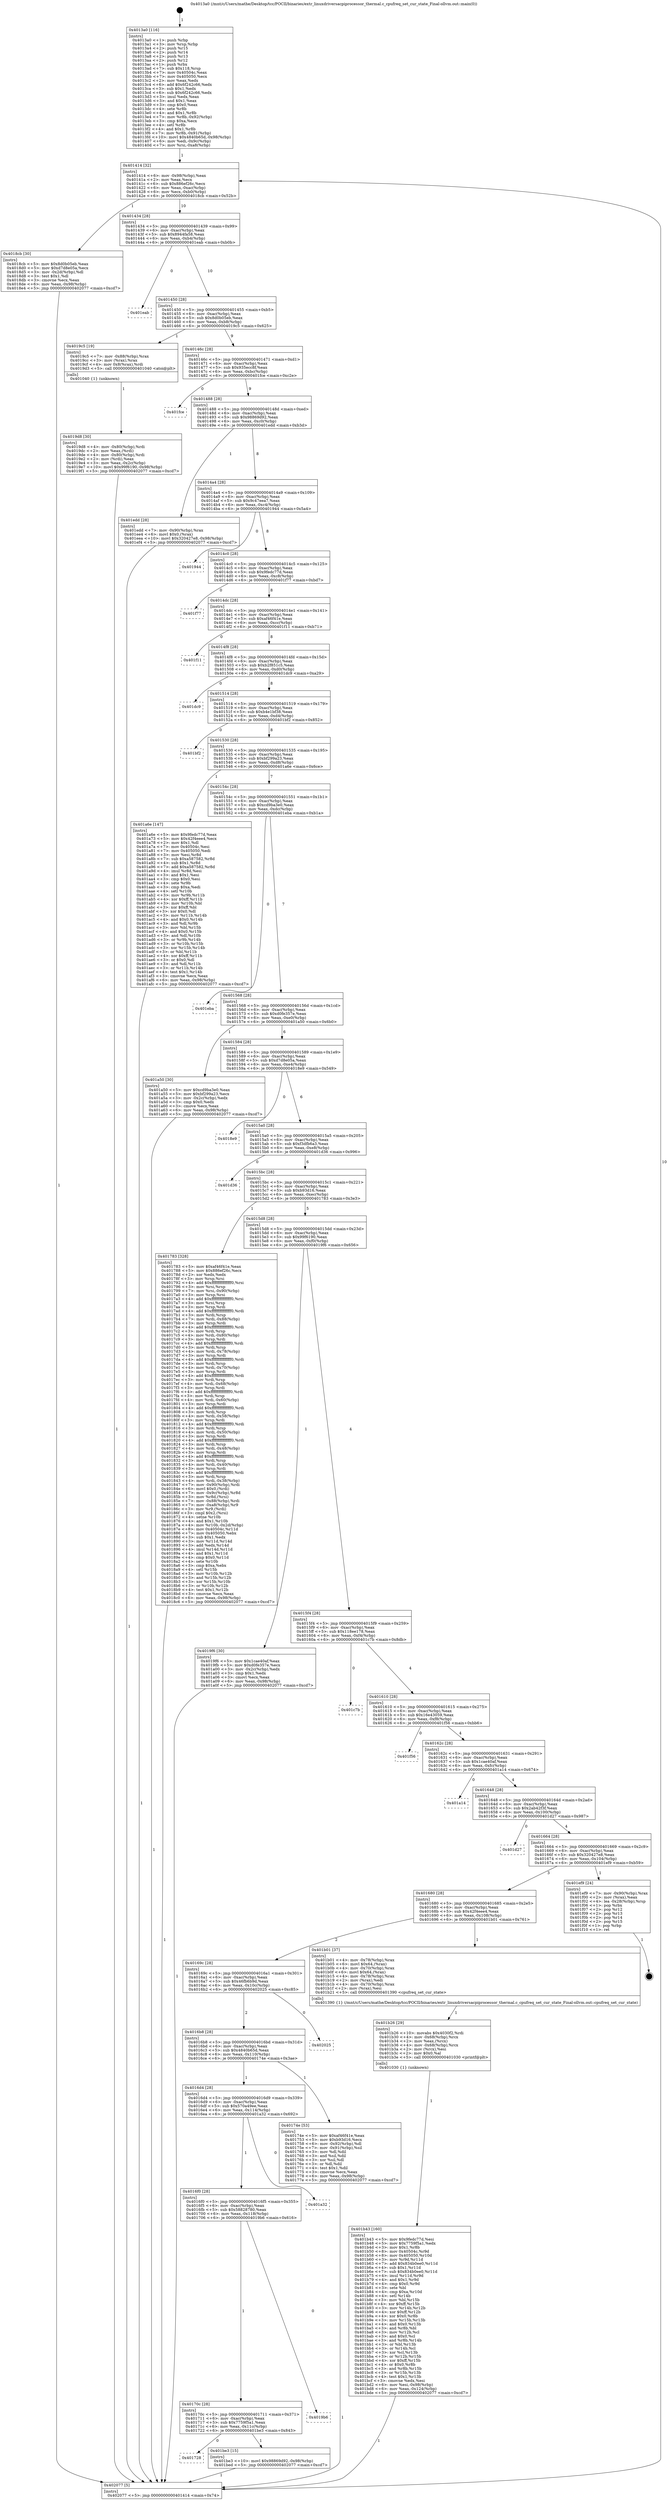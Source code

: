digraph "0x4013a0" {
  label = "0x4013a0 (/mnt/c/Users/mathe/Desktop/tcc/POCII/binaries/extr_linuxdriversacpiprocessor_thermal.c_cpufreq_set_cur_state_Final-ollvm.out::main(0))"
  labelloc = "t"
  node[shape=record]

  Entry [label="",width=0.3,height=0.3,shape=circle,fillcolor=black,style=filled]
  "0x401414" [label="{
     0x401414 [32]\l
     | [instrs]\l
     &nbsp;&nbsp;0x401414 \<+6\>: mov -0x98(%rbp),%eax\l
     &nbsp;&nbsp;0x40141a \<+2\>: mov %eax,%ecx\l
     &nbsp;&nbsp;0x40141c \<+6\>: sub $0x886ef26c,%ecx\l
     &nbsp;&nbsp;0x401422 \<+6\>: mov %eax,-0xac(%rbp)\l
     &nbsp;&nbsp;0x401428 \<+6\>: mov %ecx,-0xb0(%rbp)\l
     &nbsp;&nbsp;0x40142e \<+6\>: je 00000000004018cb \<main+0x52b\>\l
  }"]
  "0x4018cb" [label="{
     0x4018cb [30]\l
     | [instrs]\l
     &nbsp;&nbsp;0x4018cb \<+5\>: mov $0x8d0b05eb,%eax\l
     &nbsp;&nbsp;0x4018d0 \<+5\>: mov $0xd7d8e05a,%ecx\l
     &nbsp;&nbsp;0x4018d5 \<+3\>: mov -0x2d(%rbp),%dl\l
     &nbsp;&nbsp;0x4018d8 \<+3\>: test $0x1,%dl\l
     &nbsp;&nbsp;0x4018db \<+3\>: cmovne %ecx,%eax\l
     &nbsp;&nbsp;0x4018de \<+6\>: mov %eax,-0x98(%rbp)\l
     &nbsp;&nbsp;0x4018e4 \<+5\>: jmp 0000000000402077 \<main+0xcd7\>\l
  }"]
  "0x401434" [label="{
     0x401434 [28]\l
     | [instrs]\l
     &nbsp;&nbsp;0x401434 \<+5\>: jmp 0000000000401439 \<main+0x99\>\l
     &nbsp;&nbsp;0x401439 \<+6\>: mov -0xac(%rbp),%eax\l
     &nbsp;&nbsp;0x40143f \<+5\>: sub $0x8944fa58,%eax\l
     &nbsp;&nbsp;0x401444 \<+6\>: mov %eax,-0xb4(%rbp)\l
     &nbsp;&nbsp;0x40144a \<+6\>: je 0000000000401eab \<main+0xb0b\>\l
  }"]
  Exit [label="",width=0.3,height=0.3,shape=circle,fillcolor=black,style=filled,peripheries=2]
  "0x401eab" [label="{
     0x401eab\l
  }", style=dashed]
  "0x401450" [label="{
     0x401450 [28]\l
     | [instrs]\l
     &nbsp;&nbsp;0x401450 \<+5\>: jmp 0000000000401455 \<main+0xb5\>\l
     &nbsp;&nbsp;0x401455 \<+6\>: mov -0xac(%rbp),%eax\l
     &nbsp;&nbsp;0x40145b \<+5\>: sub $0x8d0b05eb,%eax\l
     &nbsp;&nbsp;0x401460 \<+6\>: mov %eax,-0xb8(%rbp)\l
     &nbsp;&nbsp;0x401466 \<+6\>: je 00000000004019c5 \<main+0x625\>\l
  }"]
  "0x401728" [label="{
     0x401728\l
  }", style=dashed]
  "0x4019c5" [label="{
     0x4019c5 [19]\l
     | [instrs]\l
     &nbsp;&nbsp;0x4019c5 \<+7\>: mov -0x88(%rbp),%rax\l
     &nbsp;&nbsp;0x4019cc \<+3\>: mov (%rax),%rax\l
     &nbsp;&nbsp;0x4019cf \<+4\>: mov 0x8(%rax),%rdi\l
     &nbsp;&nbsp;0x4019d3 \<+5\>: call 0000000000401040 \<atoi@plt\>\l
     | [calls]\l
     &nbsp;&nbsp;0x401040 \{1\} (unknown)\l
  }"]
  "0x40146c" [label="{
     0x40146c [28]\l
     | [instrs]\l
     &nbsp;&nbsp;0x40146c \<+5\>: jmp 0000000000401471 \<main+0xd1\>\l
     &nbsp;&nbsp;0x401471 \<+6\>: mov -0xac(%rbp),%eax\l
     &nbsp;&nbsp;0x401477 \<+5\>: sub $0x935ecc8f,%eax\l
     &nbsp;&nbsp;0x40147c \<+6\>: mov %eax,-0xbc(%rbp)\l
     &nbsp;&nbsp;0x401482 \<+6\>: je 0000000000401fce \<main+0xc2e\>\l
  }"]
  "0x401be3" [label="{
     0x401be3 [15]\l
     | [instrs]\l
     &nbsp;&nbsp;0x401be3 \<+10\>: movl $0x98869d92,-0x98(%rbp)\l
     &nbsp;&nbsp;0x401bed \<+5\>: jmp 0000000000402077 \<main+0xcd7\>\l
  }"]
  "0x401fce" [label="{
     0x401fce\l
  }", style=dashed]
  "0x401488" [label="{
     0x401488 [28]\l
     | [instrs]\l
     &nbsp;&nbsp;0x401488 \<+5\>: jmp 000000000040148d \<main+0xed\>\l
     &nbsp;&nbsp;0x40148d \<+6\>: mov -0xac(%rbp),%eax\l
     &nbsp;&nbsp;0x401493 \<+5\>: sub $0x98869d92,%eax\l
     &nbsp;&nbsp;0x401498 \<+6\>: mov %eax,-0xc0(%rbp)\l
     &nbsp;&nbsp;0x40149e \<+6\>: je 0000000000401edd \<main+0xb3d\>\l
  }"]
  "0x40170c" [label="{
     0x40170c [28]\l
     | [instrs]\l
     &nbsp;&nbsp;0x40170c \<+5\>: jmp 0000000000401711 \<main+0x371\>\l
     &nbsp;&nbsp;0x401711 \<+6\>: mov -0xac(%rbp),%eax\l
     &nbsp;&nbsp;0x401717 \<+5\>: sub $0x7759f5a1,%eax\l
     &nbsp;&nbsp;0x40171c \<+6\>: mov %eax,-0x11c(%rbp)\l
     &nbsp;&nbsp;0x401722 \<+6\>: je 0000000000401be3 \<main+0x843\>\l
  }"]
  "0x401edd" [label="{
     0x401edd [28]\l
     | [instrs]\l
     &nbsp;&nbsp;0x401edd \<+7\>: mov -0x90(%rbp),%rax\l
     &nbsp;&nbsp;0x401ee4 \<+6\>: movl $0x0,(%rax)\l
     &nbsp;&nbsp;0x401eea \<+10\>: movl $0x320427e8,-0x98(%rbp)\l
     &nbsp;&nbsp;0x401ef4 \<+5\>: jmp 0000000000402077 \<main+0xcd7\>\l
  }"]
  "0x4014a4" [label="{
     0x4014a4 [28]\l
     | [instrs]\l
     &nbsp;&nbsp;0x4014a4 \<+5\>: jmp 00000000004014a9 \<main+0x109\>\l
     &nbsp;&nbsp;0x4014a9 \<+6\>: mov -0xac(%rbp),%eax\l
     &nbsp;&nbsp;0x4014af \<+5\>: sub $0x9c47eea7,%eax\l
     &nbsp;&nbsp;0x4014b4 \<+6\>: mov %eax,-0xc4(%rbp)\l
     &nbsp;&nbsp;0x4014ba \<+6\>: je 0000000000401944 \<main+0x5a4\>\l
  }"]
  "0x4019b6" [label="{
     0x4019b6\l
  }", style=dashed]
  "0x401944" [label="{
     0x401944\l
  }", style=dashed]
  "0x4014c0" [label="{
     0x4014c0 [28]\l
     | [instrs]\l
     &nbsp;&nbsp;0x4014c0 \<+5\>: jmp 00000000004014c5 \<main+0x125\>\l
     &nbsp;&nbsp;0x4014c5 \<+6\>: mov -0xac(%rbp),%eax\l
     &nbsp;&nbsp;0x4014cb \<+5\>: sub $0x9fedc77d,%eax\l
     &nbsp;&nbsp;0x4014d0 \<+6\>: mov %eax,-0xc8(%rbp)\l
     &nbsp;&nbsp;0x4014d6 \<+6\>: je 0000000000401f77 \<main+0xbd7\>\l
  }"]
  "0x4016f0" [label="{
     0x4016f0 [28]\l
     | [instrs]\l
     &nbsp;&nbsp;0x4016f0 \<+5\>: jmp 00000000004016f5 \<main+0x355\>\l
     &nbsp;&nbsp;0x4016f5 \<+6\>: mov -0xac(%rbp),%eax\l
     &nbsp;&nbsp;0x4016fb \<+5\>: sub $0x58828780,%eax\l
     &nbsp;&nbsp;0x401700 \<+6\>: mov %eax,-0x118(%rbp)\l
     &nbsp;&nbsp;0x401706 \<+6\>: je 00000000004019b6 \<main+0x616\>\l
  }"]
  "0x401f77" [label="{
     0x401f77\l
  }", style=dashed]
  "0x4014dc" [label="{
     0x4014dc [28]\l
     | [instrs]\l
     &nbsp;&nbsp;0x4014dc \<+5\>: jmp 00000000004014e1 \<main+0x141\>\l
     &nbsp;&nbsp;0x4014e1 \<+6\>: mov -0xac(%rbp),%eax\l
     &nbsp;&nbsp;0x4014e7 \<+5\>: sub $0xaf46f41e,%eax\l
     &nbsp;&nbsp;0x4014ec \<+6\>: mov %eax,-0xcc(%rbp)\l
     &nbsp;&nbsp;0x4014f2 \<+6\>: je 0000000000401f11 \<main+0xb71\>\l
  }"]
  "0x401a32" [label="{
     0x401a32\l
  }", style=dashed]
  "0x401f11" [label="{
     0x401f11\l
  }", style=dashed]
  "0x4014f8" [label="{
     0x4014f8 [28]\l
     | [instrs]\l
     &nbsp;&nbsp;0x4014f8 \<+5\>: jmp 00000000004014fd \<main+0x15d\>\l
     &nbsp;&nbsp;0x4014fd \<+6\>: mov -0xac(%rbp),%eax\l
     &nbsp;&nbsp;0x401503 \<+5\>: sub $0xb2f851c5,%eax\l
     &nbsp;&nbsp;0x401508 \<+6\>: mov %eax,-0xd0(%rbp)\l
     &nbsp;&nbsp;0x40150e \<+6\>: je 0000000000401dc9 \<main+0xa29\>\l
  }"]
  "0x401b43" [label="{
     0x401b43 [160]\l
     | [instrs]\l
     &nbsp;&nbsp;0x401b43 \<+5\>: mov $0x9fedc77d,%esi\l
     &nbsp;&nbsp;0x401b48 \<+5\>: mov $0x7759f5a1,%edx\l
     &nbsp;&nbsp;0x401b4d \<+3\>: mov $0x1,%r8b\l
     &nbsp;&nbsp;0x401b50 \<+8\>: mov 0x40504c,%r9d\l
     &nbsp;&nbsp;0x401b58 \<+8\>: mov 0x405050,%r10d\l
     &nbsp;&nbsp;0x401b60 \<+3\>: mov %r9d,%r11d\l
     &nbsp;&nbsp;0x401b63 \<+7\>: add $0x834b0ee0,%r11d\l
     &nbsp;&nbsp;0x401b6a \<+4\>: sub $0x1,%r11d\l
     &nbsp;&nbsp;0x401b6e \<+7\>: sub $0x834b0ee0,%r11d\l
     &nbsp;&nbsp;0x401b75 \<+4\>: imul %r11d,%r9d\l
     &nbsp;&nbsp;0x401b79 \<+4\>: and $0x1,%r9d\l
     &nbsp;&nbsp;0x401b7d \<+4\>: cmp $0x0,%r9d\l
     &nbsp;&nbsp;0x401b81 \<+3\>: sete %bl\l
     &nbsp;&nbsp;0x401b84 \<+4\>: cmp $0xa,%r10d\l
     &nbsp;&nbsp;0x401b88 \<+4\>: setl %r14b\l
     &nbsp;&nbsp;0x401b8c \<+3\>: mov %bl,%r15b\l
     &nbsp;&nbsp;0x401b8f \<+4\>: xor $0xff,%r15b\l
     &nbsp;&nbsp;0x401b93 \<+3\>: mov %r14b,%r12b\l
     &nbsp;&nbsp;0x401b96 \<+4\>: xor $0xff,%r12b\l
     &nbsp;&nbsp;0x401b9a \<+4\>: xor $0x0,%r8b\l
     &nbsp;&nbsp;0x401b9e \<+3\>: mov %r15b,%r13b\l
     &nbsp;&nbsp;0x401ba1 \<+4\>: and $0x0,%r13b\l
     &nbsp;&nbsp;0x401ba5 \<+3\>: and %r8b,%bl\l
     &nbsp;&nbsp;0x401ba8 \<+3\>: mov %r12b,%cl\l
     &nbsp;&nbsp;0x401bab \<+3\>: and $0x0,%cl\l
     &nbsp;&nbsp;0x401bae \<+3\>: and %r8b,%r14b\l
     &nbsp;&nbsp;0x401bb1 \<+3\>: or %bl,%r13b\l
     &nbsp;&nbsp;0x401bb4 \<+3\>: or %r14b,%cl\l
     &nbsp;&nbsp;0x401bb7 \<+3\>: xor %cl,%r13b\l
     &nbsp;&nbsp;0x401bba \<+3\>: or %r12b,%r15b\l
     &nbsp;&nbsp;0x401bbd \<+4\>: xor $0xff,%r15b\l
     &nbsp;&nbsp;0x401bc1 \<+4\>: or $0x0,%r8b\l
     &nbsp;&nbsp;0x401bc5 \<+3\>: and %r8b,%r15b\l
     &nbsp;&nbsp;0x401bc8 \<+3\>: or %r15b,%r13b\l
     &nbsp;&nbsp;0x401bcb \<+4\>: test $0x1,%r13b\l
     &nbsp;&nbsp;0x401bcf \<+3\>: cmovne %edx,%esi\l
     &nbsp;&nbsp;0x401bd2 \<+6\>: mov %esi,-0x98(%rbp)\l
     &nbsp;&nbsp;0x401bd8 \<+6\>: mov %eax,-0x124(%rbp)\l
     &nbsp;&nbsp;0x401bde \<+5\>: jmp 0000000000402077 \<main+0xcd7\>\l
  }"]
  "0x401dc9" [label="{
     0x401dc9\l
  }", style=dashed]
  "0x401514" [label="{
     0x401514 [28]\l
     | [instrs]\l
     &nbsp;&nbsp;0x401514 \<+5\>: jmp 0000000000401519 \<main+0x179\>\l
     &nbsp;&nbsp;0x401519 \<+6\>: mov -0xac(%rbp),%eax\l
     &nbsp;&nbsp;0x40151f \<+5\>: sub $0xb4e1bf38,%eax\l
     &nbsp;&nbsp;0x401524 \<+6\>: mov %eax,-0xd4(%rbp)\l
     &nbsp;&nbsp;0x40152a \<+6\>: je 0000000000401bf2 \<main+0x852\>\l
  }"]
  "0x401b26" [label="{
     0x401b26 [29]\l
     | [instrs]\l
     &nbsp;&nbsp;0x401b26 \<+10\>: movabs $0x4030f2,%rdi\l
     &nbsp;&nbsp;0x401b30 \<+4\>: mov -0x68(%rbp),%rcx\l
     &nbsp;&nbsp;0x401b34 \<+2\>: mov %eax,(%rcx)\l
     &nbsp;&nbsp;0x401b36 \<+4\>: mov -0x68(%rbp),%rcx\l
     &nbsp;&nbsp;0x401b3a \<+2\>: mov (%rcx),%esi\l
     &nbsp;&nbsp;0x401b3c \<+2\>: mov $0x0,%al\l
     &nbsp;&nbsp;0x401b3e \<+5\>: call 0000000000401030 \<printf@plt\>\l
     | [calls]\l
     &nbsp;&nbsp;0x401030 \{1\} (unknown)\l
  }"]
  "0x401bf2" [label="{
     0x401bf2\l
  }", style=dashed]
  "0x401530" [label="{
     0x401530 [28]\l
     | [instrs]\l
     &nbsp;&nbsp;0x401530 \<+5\>: jmp 0000000000401535 \<main+0x195\>\l
     &nbsp;&nbsp;0x401535 \<+6\>: mov -0xac(%rbp),%eax\l
     &nbsp;&nbsp;0x40153b \<+5\>: sub $0xbf299a23,%eax\l
     &nbsp;&nbsp;0x401540 \<+6\>: mov %eax,-0xd8(%rbp)\l
     &nbsp;&nbsp;0x401546 \<+6\>: je 0000000000401a6e \<main+0x6ce\>\l
  }"]
  "0x4019d8" [label="{
     0x4019d8 [30]\l
     | [instrs]\l
     &nbsp;&nbsp;0x4019d8 \<+4\>: mov -0x80(%rbp),%rdi\l
     &nbsp;&nbsp;0x4019dc \<+2\>: mov %eax,(%rdi)\l
     &nbsp;&nbsp;0x4019de \<+4\>: mov -0x80(%rbp),%rdi\l
     &nbsp;&nbsp;0x4019e2 \<+2\>: mov (%rdi),%eax\l
     &nbsp;&nbsp;0x4019e4 \<+3\>: mov %eax,-0x2c(%rbp)\l
     &nbsp;&nbsp;0x4019e7 \<+10\>: movl $0x99f6190,-0x98(%rbp)\l
     &nbsp;&nbsp;0x4019f1 \<+5\>: jmp 0000000000402077 \<main+0xcd7\>\l
  }"]
  "0x401a6e" [label="{
     0x401a6e [147]\l
     | [instrs]\l
     &nbsp;&nbsp;0x401a6e \<+5\>: mov $0x9fedc77d,%eax\l
     &nbsp;&nbsp;0x401a73 \<+5\>: mov $0x42f4eee4,%ecx\l
     &nbsp;&nbsp;0x401a78 \<+2\>: mov $0x1,%dl\l
     &nbsp;&nbsp;0x401a7a \<+7\>: mov 0x40504c,%esi\l
     &nbsp;&nbsp;0x401a81 \<+7\>: mov 0x405050,%edi\l
     &nbsp;&nbsp;0x401a88 \<+3\>: mov %esi,%r8d\l
     &nbsp;&nbsp;0x401a8b \<+7\>: sub $0xa587582,%r8d\l
     &nbsp;&nbsp;0x401a92 \<+4\>: sub $0x1,%r8d\l
     &nbsp;&nbsp;0x401a96 \<+7\>: add $0xa587582,%r8d\l
     &nbsp;&nbsp;0x401a9d \<+4\>: imul %r8d,%esi\l
     &nbsp;&nbsp;0x401aa1 \<+3\>: and $0x1,%esi\l
     &nbsp;&nbsp;0x401aa4 \<+3\>: cmp $0x0,%esi\l
     &nbsp;&nbsp;0x401aa7 \<+4\>: sete %r9b\l
     &nbsp;&nbsp;0x401aab \<+3\>: cmp $0xa,%edi\l
     &nbsp;&nbsp;0x401aae \<+4\>: setl %r10b\l
     &nbsp;&nbsp;0x401ab2 \<+3\>: mov %r9b,%r11b\l
     &nbsp;&nbsp;0x401ab5 \<+4\>: xor $0xff,%r11b\l
     &nbsp;&nbsp;0x401ab9 \<+3\>: mov %r10b,%bl\l
     &nbsp;&nbsp;0x401abc \<+3\>: xor $0xff,%bl\l
     &nbsp;&nbsp;0x401abf \<+3\>: xor $0x0,%dl\l
     &nbsp;&nbsp;0x401ac2 \<+3\>: mov %r11b,%r14b\l
     &nbsp;&nbsp;0x401ac5 \<+4\>: and $0x0,%r14b\l
     &nbsp;&nbsp;0x401ac9 \<+3\>: and %dl,%r9b\l
     &nbsp;&nbsp;0x401acc \<+3\>: mov %bl,%r15b\l
     &nbsp;&nbsp;0x401acf \<+4\>: and $0x0,%r15b\l
     &nbsp;&nbsp;0x401ad3 \<+3\>: and %dl,%r10b\l
     &nbsp;&nbsp;0x401ad6 \<+3\>: or %r9b,%r14b\l
     &nbsp;&nbsp;0x401ad9 \<+3\>: or %r10b,%r15b\l
     &nbsp;&nbsp;0x401adc \<+3\>: xor %r15b,%r14b\l
     &nbsp;&nbsp;0x401adf \<+3\>: or %bl,%r11b\l
     &nbsp;&nbsp;0x401ae2 \<+4\>: xor $0xff,%r11b\l
     &nbsp;&nbsp;0x401ae6 \<+3\>: or $0x0,%dl\l
     &nbsp;&nbsp;0x401ae9 \<+3\>: and %dl,%r11b\l
     &nbsp;&nbsp;0x401aec \<+3\>: or %r11b,%r14b\l
     &nbsp;&nbsp;0x401aef \<+4\>: test $0x1,%r14b\l
     &nbsp;&nbsp;0x401af3 \<+3\>: cmovne %ecx,%eax\l
     &nbsp;&nbsp;0x401af6 \<+6\>: mov %eax,-0x98(%rbp)\l
     &nbsp;&nbsp;0x401afc \<+5\>: jmp 0000000000402077 \<main+0xcd7\>\l
  }"]
  "0x40154c" [label="{
     0x40154c [28]\l
     | [instrs]\l
     &nbsp;&nbsp;0x40154c \<+5\>: jmp 0000000000401551 \<main+0x1b1\>\l
     &nbsp;&nbsp;0x401551 \<+6\>: mov -0xac(%rbp),%eax\l
     &nbsp;&nbsp;0x401557 \<+5\>: sub $0xcd9ba3e0,%eax\l
     &nbsp;&nbsp;0x40155c \<+6\>: mov %eax,-0xdc(%rbp)\l
     &nbsp;&nbsp;0x401562 \<+6\>: je 0000000000401eba \<main+0xb1a\>\l
  }"]
  "0x4013a0" [label="{
     0x4013a0 [116]\l
     | [instrs]\l
     &nbsp;&nbsp;0x4013a0 \<+1\>: push %rbp\l
     &nbsp;&nbsp;0x4013a1 \<+3\>: mov %rsp,%rbp\l
     &nbsp;&nbsp;0x4013a4 \<+2\>: push %r15\l
     &nbsp;&nbsp;0x4013a6 \<+2\>: push %r14\l
     &nbsp;&nbsp;0x4013a8 \<+2\>: push %r13\l
     &nbsp;&nbsp;0x4013aa \<+2\>: push %r12\l
     &nbsp;&nbsp;0x4013ac \<+1\>: push %rbx\l
     &nbsp;&nbsp;0x4013ad \<+7\>: sub $0x118,%rsp\l
     &nbsp;&nbsp;0x4013b4 \<+7\>: mov 0x40504c,%eax\l
     &nbsp;&nbsp;0x4013bb \<+7\>: mov 0x405050,%ecx\l
     &nbsp;&nbsp;0x4013c2 \<+2\>: mov %eax,%edx\l
     &nbsp;&nbsp;0x4013c4 \<+6\>: add $0x6f242c66,%edx\l
     &nbsp;&nbsp;0x4013ca \<+3\>: sub $0x1,%edx\l
     &nbsp;&nbsp;0x4013cd \<+6\>: sub $0x6f242c66,%edx\l
     &nbsp;&nbsp;0x4013d3 \<+3\>: imul %edx,%eax\l
     &nbsp;&nbsp;0x4013d6 \<+3\>: and $0x1,%eax\l
     &nbsp;&nbsp;0x4013d9 \<+3\>: cmp $0x0,%eax\l
     &nbsp;&nbsp;0x4013dc \<+4\>: sete %r8b\l
     &nbsp;&nbsp;0x4013e0 \<+4\>: and $0x1,%r8b\l
     &nbsp;&nbsp;0x4013e4 \<+7\>: mov %r8b,-0x92(%rbp)\l
     &nbsp;&nbsp;0x4013eb \<+3\>: cmp $0xa,%ecx\l
     &nbsp;&nbsp;0x4013ee \<+4\>: setl %r8b\l
     &nbsp;&nbsp;0x4013f2 \<+4\>: and $0x1,%r8b\l
     &nbsp;&nbsp;0x4013f6 \<+7\>: mov %r8b,-0x91(%rbp)\l
     &nbsp;&nbsp;0x4013fd \<+10\>: movl $0x4840b65d,-0x98(%rbp)\l
     &nbsp;&nbsp;0x401407 \<+6\>: mov %edi,-0x9c(%rbp)\l
     &nbsp;&nbsp;0x40140d \<+7\>: mov %rsi,-0xa8(%rbp)\l
  }"]
  "0x401eba" [label="{
     0x401eba\l
  }", style=dashed]
  "0x401568" [label="{
     0x401568 [28]\l
     | [instrs]\l
     &nbsp;&nbsp;0x401568 \<+5\>: jmp 000000000040156d \<main+0x1cd\>\l
     &nbsp;&nbsp;0x40156d \<+6\>: mov -0xac(%rbp),%eax\l
     &nbsp;&nbsp;0x401573 \<+5\>: sub $0xd0fe357e,%eax\l
     &nbsp;&nbsp;0x401578 \<+6\>: mov %eax,-0xe0(%rbp)\l
     &nbsp;&nbsp;0x40157e \<+6\>: je 0000000000401a50 \<main+0x6b0\>\l
  }"]
  "0x402077" [label="{
     0x402077 [5]\l
     | [instrs]\l
     &nbsp;&nbsp;0x402077 \<+5\>: jmp 0000000000401414 \<main+0x74\>\l
  }"]
  "0x401a50" [label="{
     0x401a50 [30]\l
     | [instrs]\l
     &nbsp;&nbsp;0x401a50 \<+5\>: mov $0xcd9ba3e0,%eax\l
     &nbsp;&nbsp;0x401a55 \<+5\>: mov $0xbf299a23,%ecx\l
     &nbsp;&nbsp;0x401a5a \<+3\>: mov -0x2c(%rbp),%edx\l
     &nbsp;&nbsp;0x401a5d \<+3\>: cmp $0x0,%edx\l
     &nbsp;&nbsp;0x401a60 \<+3\>: cmove %ecx,%eax\l
     &nbsp;&nbsp;0x401a63 \<+6\>: mov %eax,-0x98(%rbp)\l
     &nbsp;&nbsp;0x401a69 \<+5\>: jmp 0000000000402077 \<main+0xcd7\>\l
  }"]
  "0x401584" [label="{
     0x401584 [28]\l
     | [instrs]\l
     &nbsp;&nbsp;0x401584 \<+5\>: jmp 0000000000401589 \<main+0x1e9\>\l
     &nbsp;&nbsp;0x401589 \<+6\>: mov -0xac(%rbp),%eax\l
     &nbsp;&nbsp;0x40158f \<+5\>: sub $0xd7d8e05a,%eax\l
     &nbsp;&nbsp;0x401594 \<+6\>: mov %eax,-0xe4(%rbp)\l
     &nbsp;&nbsp;0x40159a \<+6\>: je 00000000004018e9 \<main+0x549\>\l
  }"]
  "0x4016d4" [label="{
     0x4016d4 [28]\l
     | [instrs]\l
     &nbsp;&nbsp;0x4016d4 \<+5\>: jmp 00000000004016d9 \<main+0x339\>\l
     &nbsp;&nbsp;0x4016d9 \<+6\>: mov -0xac(%rbp),%eax\l
     &nbsp;&nbsp;0x4016df \<+5\>: sub $0x570a49ee,%eax\l
     &nbsp;&nbsp;0x4016e4 \<+6\>: mov %eax,-0x114(%rbp)\l
     &nbsp;&nbsp;0x4016ea \<+6\>: je 0000000000401a32 \<main+0x692\>\l
  }"]
  "0x4018e9" [label="{
     0x4018e9\l
  }", style=dashed]
  "0x4015a0" [label="{
     0x4015a0 [28]\l
     | [instrs]\l
     &nbsp;&nbsp;0x4015a0 \<+5\>: jmp 00000000004015a5 \<main+0x205\>\l
     &nbsp;&nbsp;0x4015a5 \<+6\>: mov -0xac(%rbp),%eax\l
     &nbsp;&nbsp;0x4015ab \<+5\>: sub $0xf3dfb6a3,%eax\l
     &nbsp;&nbsp;0x4015b0 \<+6\>: mov %eax,-0xe8(%rbp)\l
     &nbsp;&nbsp;0x4015b6 \<+6\>: je 0000000000401d36 \<main+0x996\>\l
  }"]
  "0x40174e" [label="{
     0x40174e [53]\l
     | [instrs]\l
     &nbsp;&nbsp;0x40174e \<+5\>: mov $0xaf46f41e,%eax\l
     &nbsp;&nbsp;0x401753 \<+5\>: mov $0xb93d16,%ecx\l
     &nbsp;&nbsp;0x401758 \<+6\>: mov -0x92(%rbp),%dl\l
     &nbsp;&nbsp;0x40175e \<+7\>: mov -0x91(%rbp),%sil\l
     &nbsp;&nbsp;0x401765 \<+3\>: mov %dl,%dil\l
     &nbsp;&nbsp;0x401768 \<+3\>: and %sil,%dil\l
     &nbsp;&nbsp;0x40176b \<+3\>: xor %sil,%dl\l
     &nbsp;&nbsp;0x40176e \<+3\>: or %dl,%dil\l
     &nbsp;&nbsp;0x401771 \<+4\>: test $0x1,%dil\l
     &nbsp;&nbsp;0x401775 \<+3\>: cmovne %ecx,%eax\l
     &nbsp;&nbsp;0x401778 \<+6\>: mov %eax,-0x98(%rbp)\l
     &nbsp;&nbsp;0x40177e \<+5\>: jmp 0000000000402077 \<main+0xcd7\>\l
  }"]
  "0x401d36" [label="{
     0x401d36\l
  }", style=dashed]
  "0x4015bc" [label="{
     0x4015bc [28]\l
     | [instrs]\l
     &nbsp;&nbsp;0x4015bc \<+5\>: jmp 00000000004015c1 \<main+0x221\>\l
     &nbsp;&nbsp;0x4015c1 \<+6\>: mov -0xac(%rbp),%eax\l
     &nbsp;&nbsp;0x4015c7 \<+5\>: sub $0xb93d16,%eax\l
     &nbsp;&nbsp;0x4015cc \<+6\>: mov %eax,-0xec(%rbp)\l
     &nbsp;&nbsp;0x4015d2 \<+6\>: je 0000000000401783 \<main+0x3e3\>\l
  }"]
  "0x4016b8" [label="{
     0x4016b8 [28]\l
     | [instrs]\l
     &nbsp;&nbsp;0x4016b8 \<+5\>: jmp 00000000004016bd \<main+0x31d\>\l
     &nbsp;&nbsp;0x4016bd \<+6\>: mov -0xac(%rbp),%eax\l
     &nbsp;&nbsp;0x4016c3 \<+5\>: sub $0x4840b65d,%eax\l
     &nbsp;&nbsp;0x4016c8 \<+6\>: mov %eax,-0x110(%rbp)\l
     &nbsp;&nbsp;0x4016ce \<+6\>: je 000000000040174e \<main+0x3ae\>\l
  }"]
  "0x401783" [label="{
     0x401783 [328]\l
     | [instrs]\l
     &nbsp;&nbsp;0x401783 \<+5\>: mov $0xaf46f41e,%eax\l
     &nbsp;&nbsp;0x401788 \<+5\>: mov $0x886ef26c,%ecx\l
     &nbsp;&nbsp;0x40178d \<+2\>: xor %edx,%edx\l
     &nbsp;&nbsp;0x40178f \<+3\>: mov %rsp,%rsi\l
     &nbsp;&nbsp;0x401792 \<+4\>: add $0xfffffffffffffff0,%rsi\l
     &nbsp;&nbsp;0x401796 \<+3\>: mov %rsi,%rsp\l
     &nbsp;&nbsp;0x401799 \<+7\>: mov %rsi,-0x90(%rbp)\l
     &nbsp;&nbsp;0x4017a0 \<+3\>: mov %rsp,%rsi\l
     &nbsp;&nbsp;0x4017a3 \<+4\>: add $0xfffffffffffffff0,%rsi\l
     &nbsp;&nbsp;0x4017a7 \<+3\>: mov %rsi,%rsp\l
     &nbsp;&nbsp;0x4017aa \<+3\>: mov %rsp,%rdi\l
     &nbsp;&nbsp;0x4017ad \<+4\>: add $0xfffffffffffffff0,%rdi\l
     &nbsp;&nbsp;0x4017b1 \<+3\>: mov %rdi,%rsp\l
     &nbsp;&nbsp;0x4017b4 \<+7\>: mov %rdi,-0x88(%rbp)\l
     &nbsp;&nbsp;0x4017bb \<+3\>: mov %rsp,%rdi\l
     &nbsp;&nbsp;0x4017be \<+4\>: add $0xfffffffffffffff0,%rdi\l
     &nbsp;&nbsp;0x4017c2 \<+3\>: mov %rdi,%rsp\l
     &nbsp;&nbsp;0x4017c5 \<+4\>: mov %rdi,-0x80(%rbp)\l
     &nbsp;&nbsp;0x4017c9 \<+3\>: mov %rsp,%rdi\l
     &nbsp;&nbsp;0x4017cc \<+4\>: add $0xfffffffffffffff0,%rdi\l
     &nbsp;&nbsp;0x4017d0 \<+3\>: mov %rdi,%rsp\l
     &nbsp;&nbsp;0x4017d3 \<+4\>: mov %rdi,-0x78(%rbp)\l
     &nbsp;&nbsp;0x4017d7 \<+3\>: mov %rsp,%rdi\l
     &nbsp;&nbsp;0x4017da \<+4\>: add $0xfffffffffffffff0,%rdi\l
     &nbsp;&nbsp;0x4017de \<+3\>: mov %rdi,%rsp\l
     &nbsp;&nbsp;0x4017e1 \<+4\>: mov %rdi,-0x70(%rbp)\l
     &nbsp;&nbsp;0x4017e5 \<+3\>: mov %rsp,%rdi\l
     &nbsp;&nbsp;0x4017e8 \<+4\>: add $0xfffffffffffffff0,%rdi\l
     &nbsp;&nbsp;0x4017ec \<+3\>: mov %rdi,%rsp\l
     &nbsp;&nbsp;0x4017ef \<+4\>: mov %rdi,-0x68(%rbp)\l
     &nbsp;&nbsp;0x4017f3 \<+3\>: mov %rsp,%rdi\l
     &nbsp;&nbsp;0x4017f6 \<+4\>: add $0xfffffffffffffff0,%rdi\l
     &nbsp;&nbsp;0x4017fa \<+3\>: mov %rdi,%rsp\l
     &nbsp;&nbsp;0x4017fd \<+4\>: mov %rdi,-0x60(%rbp)\l
     &nbsp;&nbsp;0x401801 \<+3\>: mov %rsp,%rdi\l
     &nbsp;&nbsp;0x401804 \<+4\>: add $0xfffffffffffffff0,%rdi\l
     &nbsp;&nbsp;0x401808 \<+3\>: mov %rdi,%rsp\l
     &nbsp;&nbsp;0x40180b \<+4\>: mov %rdi,-0x58(%rbp)\l
     &nbsp;&nbsp;0x40180f \<+3\>: mov %rsp,%rdi\l
     &nbsp;&nbsp;0x401812 \<+4\>: add $0xfffffffffffffff0,%rdi\l
     &nbsp;&nbsp;0x401816 \<+3\>: mov %rdi,%rsp\l
     &nbsp;&nbsp;0x401819 \<+4\>: mov %rdi,-0x50(%rbp)\l
     &nbsp;&nbsp;0x40181d \<+3\>: mov %rsp,%rdi\l
     &nbsp;&nbsp;0x401820 \<+4\>: add $0xfffffffffffffff0,%rdi\l
     &nbsp;&nbsp;0x401824 \<+3\>: mov %rdi,%rsp\l
     &nbsp;&nbsp;0x401827 \<+4\>: mov %rdi,-0x48(%rbp)\l
     &nbsp;&nbsp;0x40182b \<+3\>: mov %rsp,%rdi\l
     &nbsp;&nbsp;0x40182e \<+4\>: add $0xfffffffffffffff0,%rdi\l
     &nbsp;&nbsp;0x401832 \<+3\>: mov %rdi,%rsp\l
     &nbsp;&nbsp;0x401835 \<+4\>: mov %rdi,-0x40(%rbp)\l
     &nbsp;&nbsp;0x401839 \<+3\>: mov %rsp,%rdi\l
     &nbsp;&nbsp;0x40183c \<+4\>: add $0xfffffffffffffff0,%rdi\l
     &nbsp;&nbsp;0x401840 \<+3\>: mov %rdi,%rsp\l
     &nbsp;&nbsp;0x401843 \<+4\>: mov %rdi,-0x38(%rbp)\l
     &nbsp;&nbsp;0x401847 \<+7\>: mov -0x90(%rbp),%rdi\l
     &nbsp;&nbsp;0x40184e \<+6\>: movl $0x0,(%rdi)\l
     &nbsp;&nbsp;0x401854 \<+7\>: mov -0x9c(%rbp),%r8d\l
     &nbsp;&nbsp;0x40185b \<+3\>: mov %r8d,(%rsi)\l
     &nbsp;&nbsp;0x40185e \<+7\>: mov -0x88(%rbp),%rdi\l
     &nbsp;&nbsp;0x401865 \<+7\>: mov -0xa8(%rbp),%r9\l
     &nbsp;&nbsp;0x40186c \<+3\>: mov %r9,(%rdi)\l
     &nbsp;&nbsp;0x40186f \<+3\>: cmpl $0x2,(%rsi)\l
     &nbsp;&nbsp;0x401872 \<+4\>: setne %r10b\l
     &nbsp;&nbsp;0x401876 \<+4\>: and $0x1,%r10b\l
     &nbsp;&nbsp;0x40187a \<+4\>: mov %r10b,-0x2d(%rbp)\l
     &nbsp;&nbsp;0x40187e \<+8\>: mov 0x40504c,%r11d\l
     &nbsp;&nbsp;0x401886 \<+7\>: mov 0x405050,%ebx\l
     &nbsp;&nbsp;0x40188d \<+3\>: sub $0x1,%edx\l
     &nbsp;&nbsp;0x401890 \<+3\>: mov %r11d,%r14d\l
     &nbsp;&nbsp;0x401893 \<+3\>: add %edx,%r14d\l
     &nbsp;&nbsp;0x401896 \<+4\>: imul %r14d,%r11d\l
     &nbsp;&nbsp;0x40189a \<+4\>: and $0x1,%r11d\l
     &nbsp;&nbsp;0x40189e \<+4\>: cmp $0x0,%r11d\l
     &nbsp;&nbsp;0x4018a2 \<+4\>: sete %r10b\l
     &nbsp;&nbsp;0x4018a6 \<+3\>: cmp $0xa,%ebx\l
     &nbsp;&nbsp;0x4018a9 \<+4\>: setl %r15b\l
     &nbsp;&nbsp;0x4018ad \<+3\>: mov %r10b,%r12b\l
     &nbsp;&nbsp;0x4018b0 \<+3\>: and %r15b,%r12b\l
     &nbsp;&nbsp;0x4018b3 \<+3\>: xor %r15b,%r10b\l
     &nbsp;&nbsp;0x4018b6 \<+3\>: or %r10b,%r12b\l
     &nbsp;&nbsp;0x4018b9 \<+4\>: test $0x1,%r12b\l
     &nbsp;&nbsp;0x4018bd \<+3\>: cmovne %ecx,%eax\l
     &nbsp;&nbsp;0x4018c0 \<+6\>: mov %eax,-0x98(%rbp)\l
     &nbsp;&nbsp;0x4018c6 \<+5\>: jmp 0000000000402077 \<main+0xcd7\>\l
  }"]
  "0x4015d8" [label="{
     0x4015d8 [28]\l
     | [instrs]\l
     &nbsp;&nbsp;0x4015d8 \<+5\>: jmp 00000000004015dd \<main+0x23d\>\l
     &nbsp;&nbsp;0x4015dd \<+6\>: mov -0xac(%rbp),%eax\l
     &nbsp;&nbsp;0x4015e3 \<+5\>: sub $0x99f6190,%eax\l
     &nbsp;&nbsp;0x4015e8 \<+6\>: mov %eax,-0xf0(%rbp)\l
     &nbsp;&nbsp;0x4015ee \<+6\>: je 00000000004019f6 \<main+0x656\>\l
  }"]
  "0x402025" [label="{
     0x402025\l
  }", style=dashed]
  "0x4019f6" [label="{
     0x4019f6 [30]\l
     | [instrs]\l
     &nbsp;&nbsp;0x4019f6 \<+5\>: mov $0x1cae40af,%eax\l
     &nbsp;&nbsp;0x4019fb \<+5\>: mov $0xd0fe357e,%ecx\l
     &nbsp;&nbsp;0x401a00 \<+3\>: mov -0x2c(%rbp),%edx\l
     &nbsp;&nbsp;0x401a03 \<+3\>: cmp $0x1,%edx\l
     &nbsp;&nbsp;0x401a06 \<+3\>: cmovl %ecx,%eax\l
     &nbsp;&nbsp;0x401a09 \<+6\>: mov %eax,-0x98(%rbp)\l
     &nbsp;&nbsp;0x401a0f \<+5\>: jmp 0000000000402077 \<main+0xcd7\>\l
  }"]
  "0x4015f4" [label="{
     0x4015f4 [28]\l
     | [instrs]\l
     &nbsp;&nbsp;0x4015f4 \<+5\>: jmp 00000000004015f9 \<main+0x259\>\l
     &nbsp;&nbsp;0x4015f9 \<+6\>: mov -0xac(%rbp),%eax\l
     &nbsp;&nbsp;0x4015ff \<+5\>: sub $0x118ee178,%eax\l
     &nbsp;&nbsp;0x401604 \<+6\>: mov %eax,-0xf4(%rbp)\l
     &nbsp;&nbsp;0x40160a \<+6\>: je 0000000000401c7b \<main+0x8db\>\l
  }"]
  "0x40169c" [label="{
     0x40169c [28]\l
     | [instrs]\l
     &nbsp;&nbsp;0x40169c \<+5\>: jmp 00000000004016a1 \<main+0x301\>\l
     &nbsp;&nbsp;0x4016a1 \<+6\>: mov -0xac(%rbp),%eax\l
     &nbsp;&nbsp;0x4016a7 \<+5\>: sub $0x46fb6b9d,%eax\l
     &nbsp;&nbsp;0x4016ac \<+6\>: mov %eax,-0x10c(%rbp)\l
     &nbsp;&nbsp;0x4016b2 \<+6\>: je 0000000000402025 \<main+0xc85\>\l
  }"]
  "0x401c7b" [label="{
     0x401c7b\l
  }", style=dashed]
  "0x401610" [label="{
     0x401610 [28]\l
     | [instrs]\l
     &nbsp;&nbsp;0x401610 \<+5\>: jmp 0000000000401615 \<main+0x275\>\l
     &nbsp;&nbsp;0x401615 \<+6\>: mov -0xac(%rbp),%eax\l
     &nbsp;&nbsp;0x40161b \<+5\>: sub $0x16e43059,%eax\l
     &nbsp;&nbsp;0x401620 \<+6\>: mov %eax,-0xf8(%rbp)\l
     &nbsp;&nbsp;0x401626 \<+6\>: je 0000000000401f56 \<main+0xbb6\>\l
  }"]
  "0x401b01" [label="{
     0x401b01 [37]\l
     | [instrs]\l
     &nbsp;&nbsp;0x401b01 \<+4\>: mov -0x78(%rbp),%rax\l
     &nbsp;&nbsp;0x401b05 \<+6\>: movl $0x64,(%rax)\l
     &nbsp;&nbsp;0x401b0b \<+4\>: mov -0x70(%rbp),%rax\l
     &nbsp;&nbsp;0x401b0f \<+6\>: movl $0x64,(%rax)\l
     &nbsp;&nbsp;0x401b15 \<+4\>: mov -0x78(%rbp),%rax\l
     &nbsp;&nbsp;0x401b19 \<+2\>: mov (%rax),%edi\l
     &nbsp;&nbsp;0x401b1b \<+4\>: mov -0x70(%rbp),%rax\l
     &nbsp;&nbsp;0x401b1f \<+2\>: mov (%rax),%esi\l
     &nbsp;&nbsp;0x401b21 \<+5\>: call 0000000000401390 \<cpufreq_set_cur_state\>\l
     | [calls]\l
     &nbsp;&nbsp;0x401390 \{1\} (/mnt/c/Users/mathe/Desktop/tcc/POCII/binaries/extr_linuxdriversacpiprocessor_thermal.c_cpufreq_set_cur_state_Final-ollvm.out::cpufreq_set_cur_state)\l
  }"]
  "0x401f56" [label="{
     0x401f56\l
  }", style=dashed]
  "0x40162c" [label="{
     0x40162c [28]\l
     | [instrs]\l
     &nbsp;&nbsp;0x40162c \<+5\>: jmp 0000000000401631 \<main+0x291\>\l
     &nbsp;&nbsp;0x401631 \<+6\>: mov -0xac(%rbp),%eax\l
     &nbsp;&nbsp;0x401637 \<+5\>: sub $0x1cae40af,%eax\l
     &nbsp;&nbsp;0x40163c \<+6\>: mov %eax,-0xfc(%rbp)\l
     &nbsp;&nbsp;0x401642 \<+6\>: je 0000000000401a14 \<main+0x674\>\l
  }"]
  "0x401680" [label="{
     0x401680 [28]\l
     | [instrs]\l
     &nbsp;&nbsp;0x401680 \<+5\>: jmp 0000000000401685 \<main+0x2e5\>\l
     &nbsp;&nbsp;0x401685 \<+6\>: mov -0xac(%rbp),%eax\l
     &nbsp;&nbsp;0x40168b \<+5\>: sub $0x42f4eee4,%eax\l
     &nbsp;&nbsp;0x401690 \<+6\>: mov %eax,-0x108(%rbp)\l
     &nbsp;&nbsp;0x401696 \<+6\>: je 0000000000401b01 \<main+0x761\>\l
  }"]
  "0x401a14" [label="{
     0x401a14\l
  }", style=dashed]
  "0x401648" [label="{
     0x401648 [28]\l
     | [instrs]\l
     &nbsp;&nbsp;0x401648 \<+5\>: jmp 000000000040164d \<main+0x2ad\>\l
     &nbsp;&nbsp;0x40164d \<+6\>: mov -0xac(%rbp),%eax\l
     &nbsp;&nbsp;0x401653 \<+5\>: sub $0x2ab42f3f,%eax\l
     &nbsp;&nbsp;0x401658 \<+6\>: mov %eax,-0x100(%rbp)\l
     &nbsp;&nbsp;0x40165e \<+6\>: je 0000000000401d27 \<main+0x987\>\l
  }"]
  "0x401ef9" [label="{
     0x401ef9 [24]\l
     | [instrs]\l
     &nbsp;&nbsp;0x401ef9 \<+7\>: mov -0x90(%rbp),%rax\l
     &nbsp;&nbsp;0x401f00 \<+2\>: mov (%rax),%eax\l
     &nbsp;&nbsp;0x401f02 \<+4\>: lea -0x28(%rbp),%rsp\l
     &nbsp;&nbsp;0x401f06 \<+1\>: pop %rbx\l
     &nbsp;&nbsp;0x401f07 \<+2\>: pop %r12\l
     &nbsp;&nbsp;0x401f09 \<+2\>: pop %r13\l
     &nbsp;&nbsp;0x401f0b \<+2\>: pop %r14\l
     &nbsp;&nbsp;0x401f0d \<+2\>: pop %r15\l
     &nbsp;&nbsp;0x401f0f \<+1\>: pop %rbp\l
     &nbsp;&nbsp;0x401f10 \<+1\>: ret\l
  }"]
  "0x401d27" [label="{
     0x401d27\l
  }", style=dashed]
  "0x401664" [label="{
     0x401664 [28]\l
     | [instrs]\l
     &nbsp;&nbsp;0x401664 \<+5\>: jmp 0000000000401669 \<main+0x2c9\>\l
     &nbsp;&nbsp;0x401669 \<+6\>: mov -0xac(%rbp),%eax\l
     &nbsp;&nbsp;0x40166f \<+5\>: sub $0x320427e8,%eax\l
     &nbsp;&nbsp;0x401674 \<+6\>: mov %eax,-0x104(%rbp)\l
     &nbsp;&nbsp;0x40167a \<+6\>: je 0000000000401ef9 \<main+0xb59\>\l
  }"]
  Entry -> "0x4013a0" [label=" 1"]
  "0x401414" -> "0x4018cb" [label=" 1"]
  "0x401414" -> "0x401434" [label=" 10"]
  "0x401ef9" -> Exit [label=" 1"]
  "0x401434" -> "0x401eab" [label=" 0"]
  "0x401434" -> "0x401450" [label=" 10"]
  "0x401edd" -> "0x402077" [label=" 1"]
  "0x401450" -> "0x4019c5" [label=" 1"]
  "0x401450" -> "0x40146c" [label=" 9"]
  "0x401be3" -> "0x402077" [label=" 1"]
  "0x40146c" -> "0x401fce" [label=" 0"]
  "0x40146c" -> "0x401488" [label=" 9"]
  "0x40170c" -> "0x401728" [label=" 0"]
  "0x401488" -> "0x401edd" [label=" 1"]
  "0x401488" -> "0x4014a4" [label=" 8"]
  "0x40170c" -> "0x401be3" [label=" 1"]
  "0x4014a4" -> "0x401944" [label=" 0"]
  "0x4014a4" -> "0x4014c0" [label=" 8"]
  "0x4016f0" -> "0x40170c" [label=" 1"]
  "0x4014c0" -> "0x401f77" [label=" 0"]
  "0x4014c0" -> "0x4014dc" [label=" 8"]
  "0x4016f0" -> "0x4019b6" [label=" 0"]
  "0x4014dc" -> "0x401f11" [label=" 0"]
  "0x4014dc" -> "0x4014f8" [label=" 8"]
  "0x4016d4" -> "0x4016f0" [label=" 1"]
  "0x4014f8" -> "0x401dc9" [label=" 0"]
  "0x4014f8" -> "0x401514" [label=" 8"]
  "0x4016d4" -> "0x401a32" [label=" 0"]
  "0x401514" -> "0x401bf2" [label=" 0"]
  "0x401514" -> "0x401530" [label=" 8"]
  "0x401b43" -> "0x402077" [label=" 1"]
  "0x401530" -> "0x401a6e" [label=" 1"]
  "0x401530" -> "0x40154c" [label=" 7"]
  "0x401b26" -> "0x401b43" [label=" 1"]
  "0x40154c" -> "0x401eba" [label=" 0"]
  "0x40154c" -> "0x401568" [label=" 7"]
  "0x401a6e" -> "0x402077" [label=" 1"]
  "0x401568" -> "0x401a50" [label=" 1"]
  "0x401568" -> "0x401584" [label=" 6"]
  "0x401a50" -> "0x402077" [label=" 1"]
  "0x401584" -> "0x4018e9" [label=" 0"]
  "0x401584" -> "0x4015a0" [label=" 6"]
  "0x4019f6" -> "0x402077" [label=" 1"]
  "0x4015a0" -> "0x401d36" [label=" 0"]
  "0x4015a0" -> "0x4015bc" [label=" 6"]
  "0x4019d8" -> "0x402077" [label=" 1"]
  "0x4015bc" -> "0x401783" [label=" 1"]
  "0x4015bc" -> "0x4015d8" [label=" 5"]
  "0x4018cb" -> "0x402077" [label=" 1"]
  "0x4015d8" -> "0x4019f6" [label=" 1"]
  "0x4015d8" -> "0x4015f4" [label=" 4"]
  "0x401783" -> "0x402077" [label=" 1"]
  "0x4015f4" -> "0x401c7b" [label=" 0"]
  "0x4015f4" -> "0x401610" [label=" 4"]
  "0x402077" -> "0x401414" [label=" 10"]
  "0x401610" -> "0x401f56" [label=" 0"]
  "0x401610" -> "0x40162c" [label=" 4"]
  "0x4013a0" -> "0x401414" [label=" 1"]
  "0x40162c" -> "0x401a14" [label=" 0"]
  "0x40162c" -> "0x401648" [label=" 4"]
  "0x4016b8" -> "0x4016d4" [label=" 1"]
  "0x401648" -> "0x401d27" [label=" 0"]
  "0x401648" -> "0x401664" [label=" 4"]
  "0x4016b8" -> "0x40174e" [label=" 1"]
  "0x401664" -> "0x401ef9" [label=" 1"]
  "0x401664" -> "0x401680" [label=" 3"]
  "0x40174e" -> "0x402077" [label=" 1"]
  "0x401680" -> "0x401b01" [label=" 1"]
  "0x401680" -> "0x40169c" [label=" 2"]
  "0x401b01" -> "0x401b26" [label=" 1"]
  "0x40169c" -> "0x402025" [label=" 0"]
  "0x40169c" -> "0x4016b8" [label=" 2"]
  "0x4019c5" -> "0x4019d8" [label=" 1"]
}
